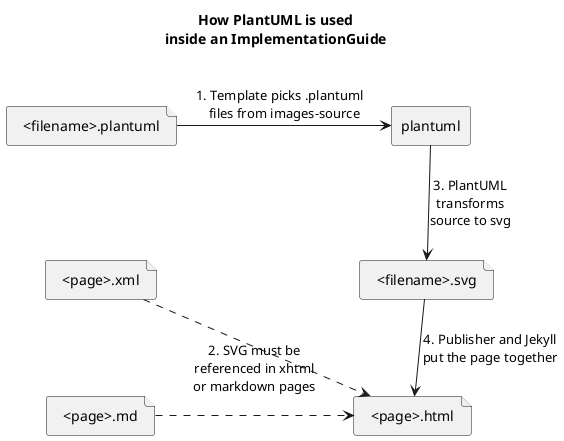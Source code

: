 @startuml
skinparam componentStyle rectangle

'!include ./style.iuml
!pragma layout smetana ' you can use the internal engine instead of graphviz
skinparam linetype polyline

title "**How PlantUML is used**\ninside an ImplementationGuide\n"

'agent [Case Report\n Submitter] as CRS
'agent [Case Report\n Transformer] as CRT
'agent [Case Report\n Repository] as CRR
agent "plantuml" as pu
'agent "Case Data\n Converter" as CRM
'collections "      EHR      " as EHR
file  "  <filename>.plantuml  " as fpu
file  "  <filename>.svg  " as svg
file  "  <page>.html  " as page
file  "  <page>.xml  " as pagex
file  "  <page>.md  " as pagem


fpu -r-> pu :  "1. Template picks .plantuml   \nfiles from images-source"
pu -d-> svg :  3. PlantUML\ntransforms\nsource to svg 
svg -d-> page : 4. Publisher and Jekyll\nput the page together 
pagem --r.->page  : "2. SVG must be\nreferenced in xhtml\nor markdown pages\n                                                "  
pagex --[hidden]r.->svg: "      gggggg                          "
pagex --r.->page
pagex -[hidden]d-> pagem 
fpu -[hidden]d-> pagex
pagex --[hidden]r-->svg : hidden text: separate items

'pagem --[hidden]r->page: .............................................   




@enduml